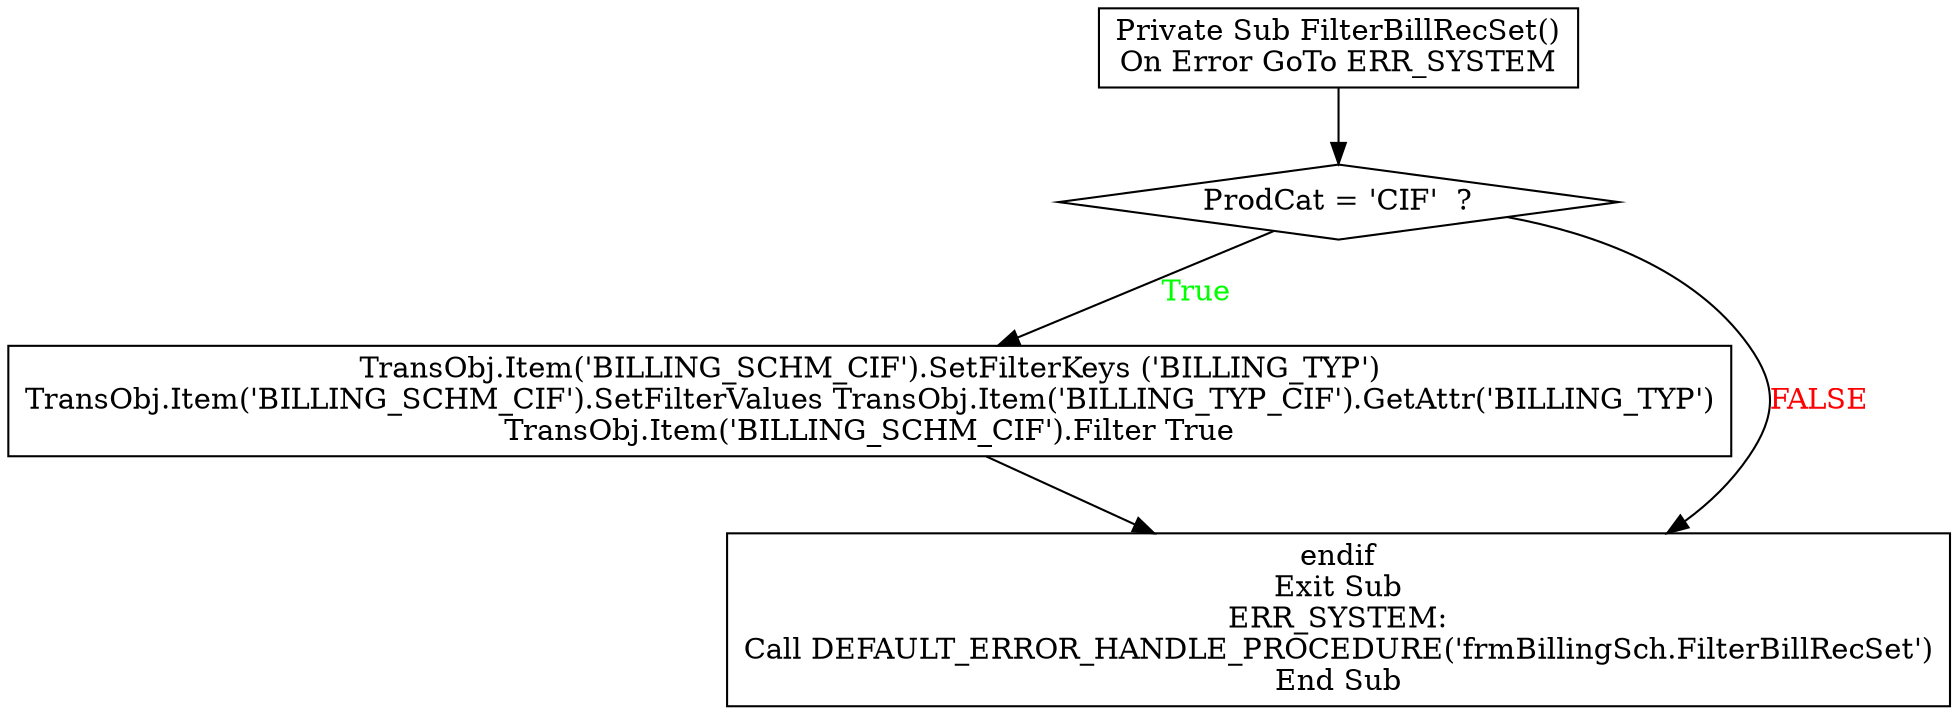 digraph G{
Node_1 [ label ="Private Sub FilterBillRecSet()\nOn Error GoTo ERR_SYSTEM",shape="box"];
Node_2 [ label ="ProdCat = 'CIF'  ?",shape="diamond"];
Node_3 [ label ="TransObj.Item('BILLING_SCHM_CIF').SetFilterKeys ('BILLING_TYP')\nTransObj.Item('BILLING_SCHM_CIF').SetFilterValues TransObj.Item('BILLING_TYP_CIF').GetAttr('BILLING_TYP')\nTransObj.Item('BILLING_SCHM_CIF').Filter True",shape="box"];
Node_4 [ label ="endif\nExit Sub\nERR_SYSTEM:\nCall DEFAULT_ERROR_HANDLE_PROCEDURE('frmBillingSch.FilterBillRecSet')\nEnd Sub",shape="box"];
Node_2 -> Node_3 [label="True",fontcolor="GREEN"];
Node_1 -> Node_2;
Node_2 -> Node_4 [label="FALSE",fontcolor="RED"];
Node_3 -> Node_4;
}
